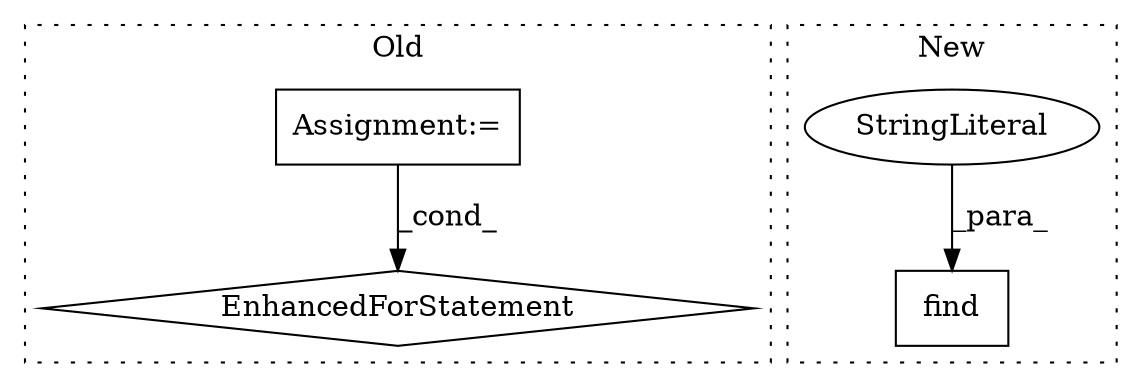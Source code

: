 digraph G {
subgraph cluster0 {
1 [label="EnhancedForStatement" a="70" s="4720,4797" l="61,2" shape="diamond"];
3 [label="Assignment:=" a="7" s="4599,4670" l="57,2" shape="box"];
label = "Old";
style="dotted";
}
subgraph cluster1 {
2 [label="find" a="32" s="5304,5315" l="5,1" shape="box"];
4 [label="StringLiteral" a="45" s="5309" l="6" shape="ellipse"];
label = "New";
style="dotted";
}
3 -> 1 [label="_cond_"];
4 -> 2 [label="_para_"];
}